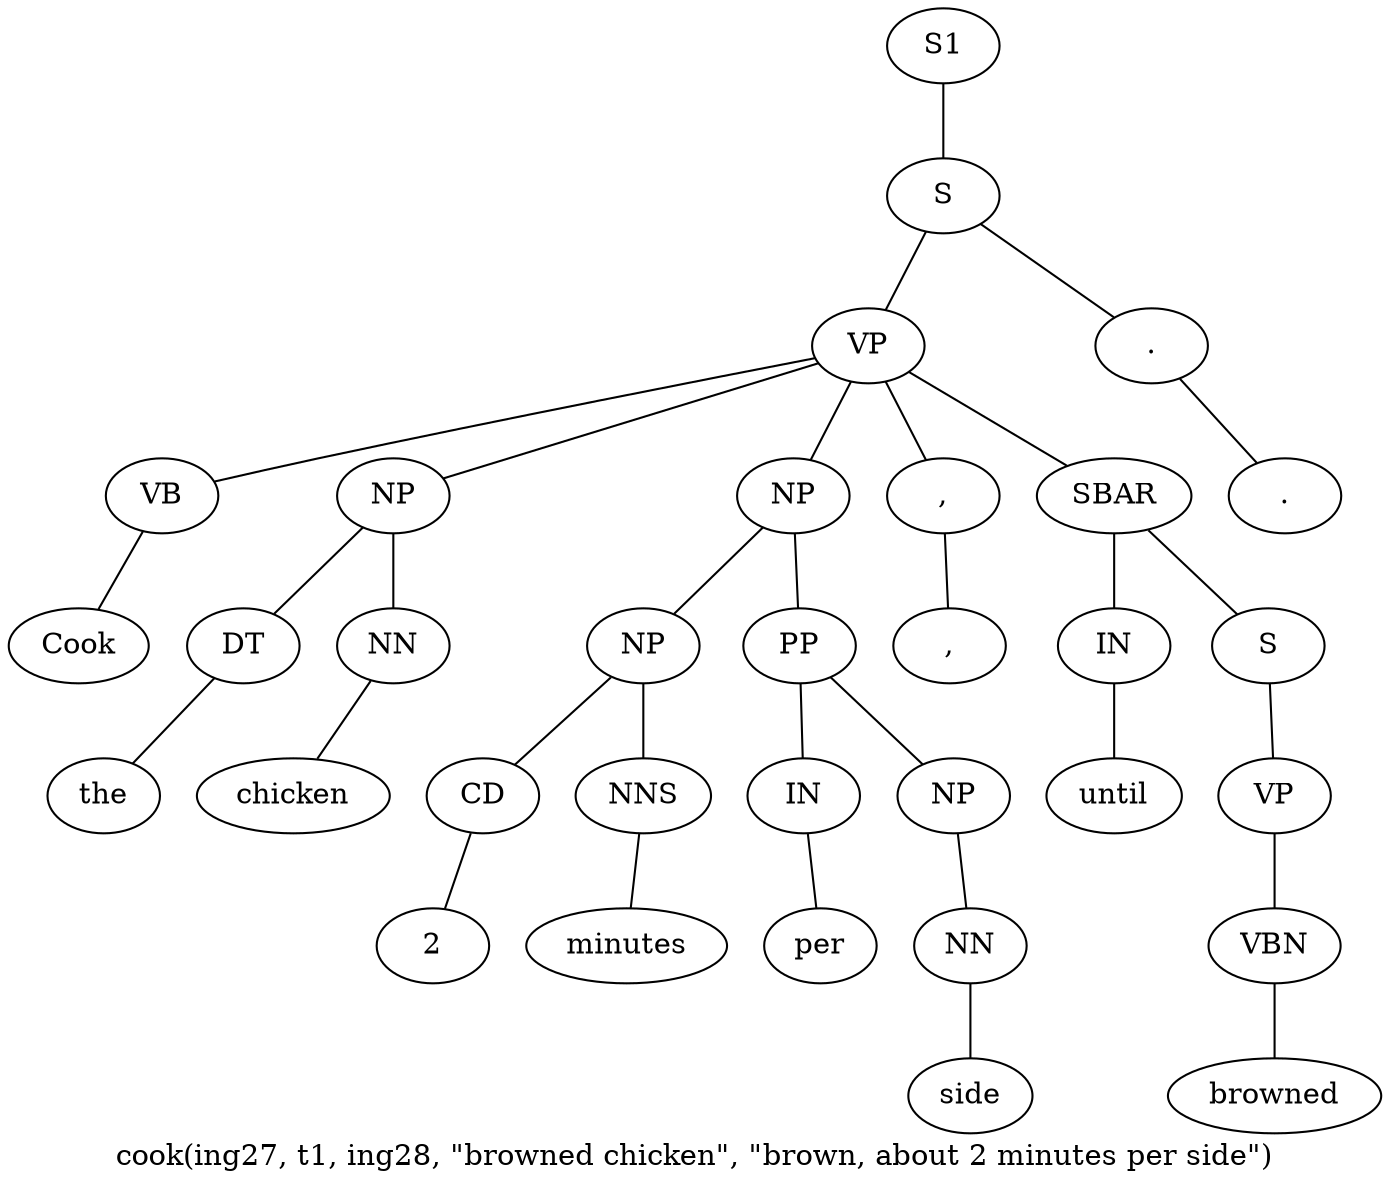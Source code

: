 graph SyntaxGraph {
	label = "cook(ing27, t1, ing28, \"browned chicken\", \"brown, about 2 minutes per side\")";
	Node0 [label="S1"];
	Node1 [label="S"];
	Node2 [label="VP"];
	Node3 [label="VB"];
	Node4 [label="Cook"];
	Node5 [label="NP"];
	Node6 [label="DT"];
	Node7 [label="the"];
	Node8 [label="NN"];
	Node9 [label="chicken"];
	Node10 [label="NP"];
	Node11 [label="NP"];
	Node12 [label="CD"];
	Node13 [label="2"];
	Node14 [label="NNS"];
	Node15 [label="minutes"];
	Node16 [label="PP"];
	Node17 [label="IN"];
	Node18 [label="per"];
	Node19 [label="NP"];
	Node20 [label="NN"];
	Node21 [label="side"];
	Node22 [label=","];
	Node23 [label=","];
	Node24 [label="SBAR"];
	Node25 [label="IN"];
	Node26 [label="until"];
	Node27 [label="S"];
	Node28 [label="VP"];
	Node29 [label="VBN"];
	Node30 [label="browned"];
	Node31 [label="."];
	Node32 [label="."];

	Node0 -- Node1;
	Node1 -- Node2;
	Node1 -- Node31;
	Node2 -- Node3;
	Node2 -- Node5;
	Node2 -- Node10;
	Node2 -- Node22;
	Node2 -- Node24;
	Node3 -- Node4;
	Node5 -- Node6;
	Node5 -- Node8;
	Node6 -- Node7;
	Node8 -- Node9;
	Node10 -- Node11;
	Node10 -- Node16;
	Node11 -- Node12;
	Node11 -- Node14;
	Node12 -- Node13;
	Node14 -- Node15;
	Node16 -- Node17;
	Node16 -- Node19;
	Node17 -- Node18;
	Node19 -- Node20;
	Node20 -- Node21;
	Node22 -- Node23;
	Node24 -- Node25;
	Node24 -- Node27;
	Node25 -- Node26;
	Node27 -- Node28;
	Node28 -- Node29;
	Node29 -- Node30;
	Node31 -- Node32;
}